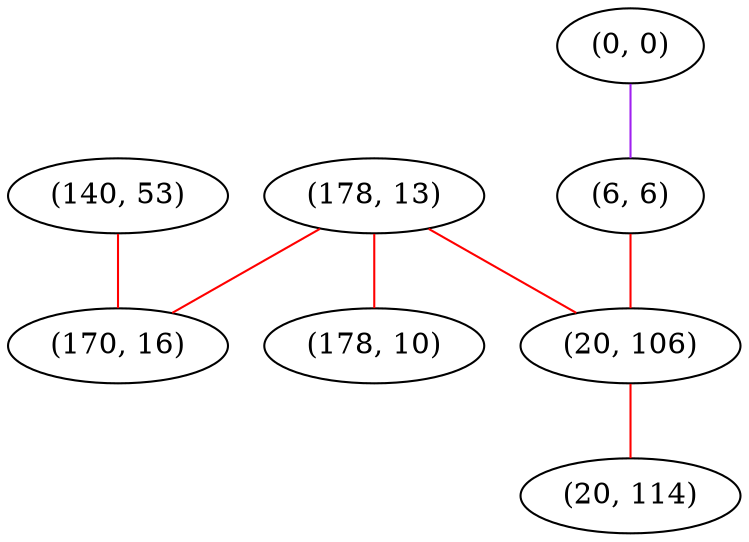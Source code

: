 graph "" {
"(140, 53)";
"(178, 13)";
"(0, 0)";
"(6, 6)";
"(170, 16)";
"(20, 106)";
"(20, 114)";
"(178, 10)";
"(140, 53)" -- "(170, 16)"  [color=red, key=0, weight=1];
"(178, 13)" -- "(20, 106)"  [color=red, key=0, weight=1];
"(178, 13)" -- "(178, 10)"  [color=red, key=0, weight=1];
"(178, 13)" -- "(170, 16)"  [color=red, key=0, weight=1];
"(0, 0)" -- "(6, 6)"  [color=purple, key=0, weight=4];
"(6, 6)" -- "(20, 106)"  [color=red, key=0, weight=1];
"(20, 106)" -- "(20, 114)"  [color=red, key=0, weight=1];
}

